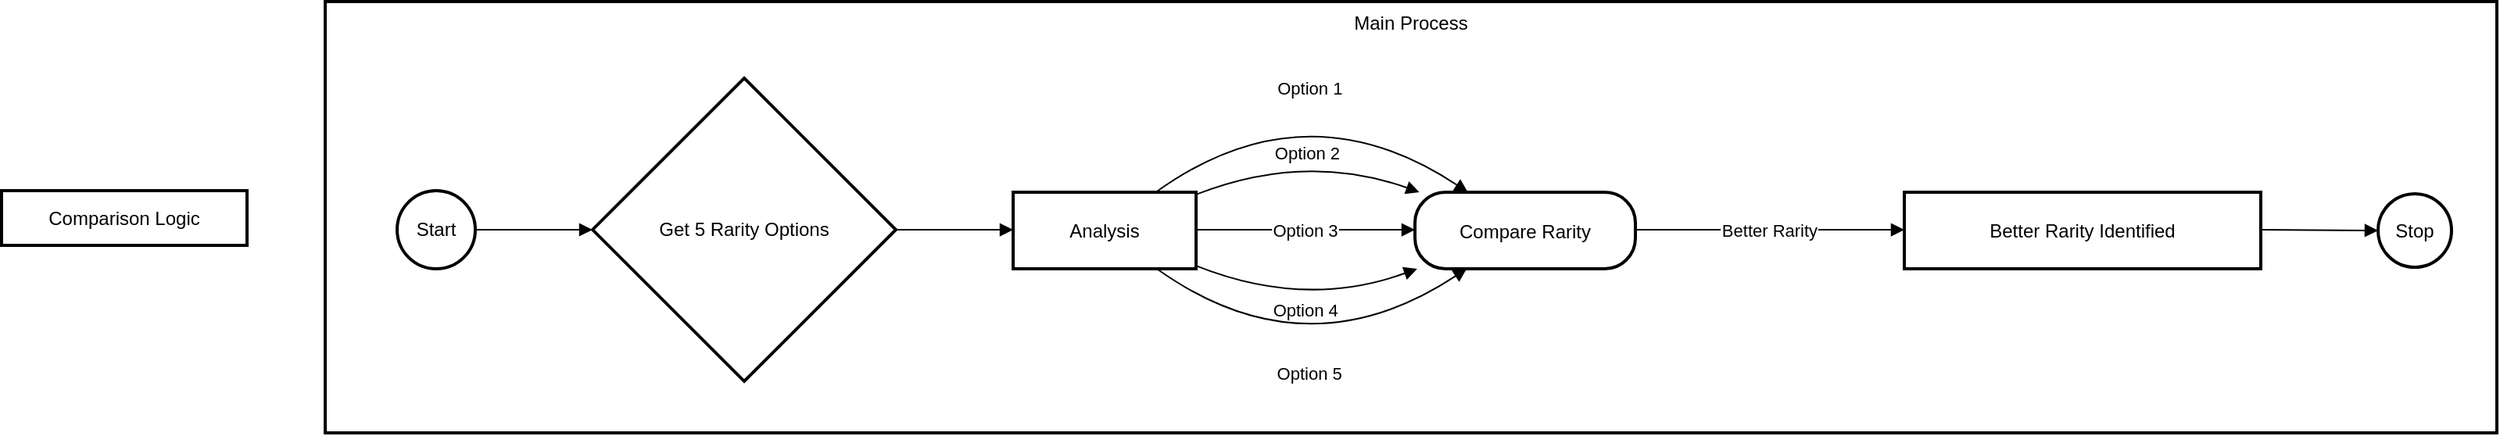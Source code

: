 <mxfile version="24.8.6">
  <diagram name="Página-1" id="5wGUaTUDrfaacfuQd3Wr">
    <mxGraphModel>
      <root>
        <mxCell id="0" />
        <mxCell id="1" parent="0" />
        <mxCell id="2" value="Comparison Logic" style="whiteSpace=wrap;strokeWidth=2;" vertex="1" parent="1">
          <mxGeometry x="8" y="129" width="157" height="35" as="geometry" />
        </mxCell>
        <mxCell id="3" value="Main Process" style="whiteSpace=wrap;strokeWidth=2;verticalAlign=top;" vertex="1" parent="1">
          <mxGeometry x="215" y="8" width="1389" height="276" as="geometry" />
        </mxCell>
        <mxCell id="4" value="Start" style="ellipse;aspect=fixed;strokeWidth=2;whiteSpace=wrap;" vertex="1" parent="3">
          <mxGeometry x="46" y="121" width="50" height="50" as="geometry" />
        </mxCell>
        <mxCell id="5" value="Get 5 Rarity Options" style="rhombus;strokeWidth=2;whiteSpace=wrap;" vertex="1" parent="3">
          <mxGeometry x="171" y="49" width="194" height="194" as="geometry" />
        </mxCell>
        <mxCell id="6" value="Analysis" style="whiteSpace=wrap;strokeWidth=2;" vertex="1" parent="3">
          <mxGeometry x="440" y="122" width="117" height="49" as="geometry" />
        </mxCell>
        <mxCell id="7" value="Compare Rarity" style="rounded=1;arcSize=40;strokeWidth=2" vertex="1" parent="3">
          <mxGeometry x="697" y="122" width="141" height="49" as="geometry" />
        </mxCell>
        <mxCell id="8" value="Better Rarity Identified" style="whiteSpace=wrap;strokeWidth=2;" vertex="1" parent="3">
          <mxGeometry x="1010" y="122" width="228" height="49" as="geometry" />
        </mxCell>
        <mxCell id="9" value="Stop" style="ellipse;aspect=fixed;strokeWidth=2;whiteSpace=wrap;" vertex="1" parent="3">
          <mxGeometry x="1313" y="123" width="47" height="47" as="geometry" />
        </mxCell>
        <mxCell id="10" value="" style="curved=1;startArrow=none;endArrow=block;exitX=0.99;exitY=0.5;entryX=0;entryY=0.5;" edge="1" parent="3" source="4" target="5">
          <mxGeometry relative="1" as="geometry">
            <Array as="points" />
          </mxGeometry>
        </mxCell>
        <mxCell id="11" value="" style="curved=1;startArrow=none;endArrow=block;exitX=1;exitY=0.5;entryX=0;entryY=0.49;" edge="1" parent="3" source="5" target="6">
          <mxGeometry relative="1" as="geometry">
            <Array as="points" />
          </mxGeometry>
        </mxCell>
        <mxCell id="12" value="Option 1" style="curved=1;startArrow=none;endArrow=block;exitX=0.78;exitY=0;entryX=0.24;entryY=0;" edge="1" parent="3" source="6" target="7">
          <mxGeometry relative="1" as="geometry">
            <Array as="points">
              <mxPoint x="627" y="53" />
            </Array>
          </mxGeometry>
        </mxCell>
        <mxCell id="13" value="Option 2" style="curved=1;startArrow=none;endArrow=block;exitX=1;exitY=0.03;entryX=0.02;entryY=0;" edge="1" parent="3" source="6" target="7">
          <mxGeometry relative="1" as="geometry">
            <Array as="points">
              <mxPoint x="627" y="96" />
            </Array>
          </mxGeometry>
        </mxCell>
        <mxCell id="14" value="Option 3" style="curved=1;startArrow=none;endArrow=block;exitX=1;exitY=0.49;entryX=0;entryY=0.49;" edge="1" parent="3" source="6" target="7">
          <mxGeometry relative="1" as="geometry">
            <Array as="points" />
          </mxGeometry>
        </mxCell>
        <mxCell id="15" value="Option 4" style="curved=1;startArrow=none;endArrow=block;exitX=1;exitY=0.96;entryX=0.02;entryY=0.99;" edge="1" parent="3" source="6" target="7">
          <mxGeometry relative="1" as="geometry">
            <Array as="points">
              <mxPoint x="627" y="197" />
            </Array>
          </mxGeometry>
        </mxCell>
        <mxCell id="16" value="Option 5" style="curved=1;startArrow=none;endArrow=block;exitX=0.78;exitY=0.99;entryX=0.24;entryY=0.99;" edge="1" parent="3" source="6" target="7">
          <mxGeometry relative="1" as="geometry">
            <Array as="points">
              <mxPoint x="627" y="239" />
            </Array>
          </mxGeometry>
        </mxCell>
        <mxCell id="17" value="Better Rarity" style="curved=1;startArrow=none;endArrow=block;exitX=1;exitY=0.49;entryX=0;entryY=0.49;" edge="1" parent="3" source="7" target="8">
          <mxGeometry relative="1" as="geometry">
            <Array as="points" />
          </mxGeometry>
        </mxCell>
        <mxCell id="18" value="" style="curved=1;startArrow=none;endArrow=block;exitX=1;exitY=0.49;entryX=-0.01;entryY=0.49;" edge="1" parent="3" source="8" target="9">
          <mxGeometry relative="1" as="geometry">
            <Array as="points" />
          </mxGeometry>
        </mxCell>
      </root>
    </mxGraphModel>
  </diagram>
</mxfile>
